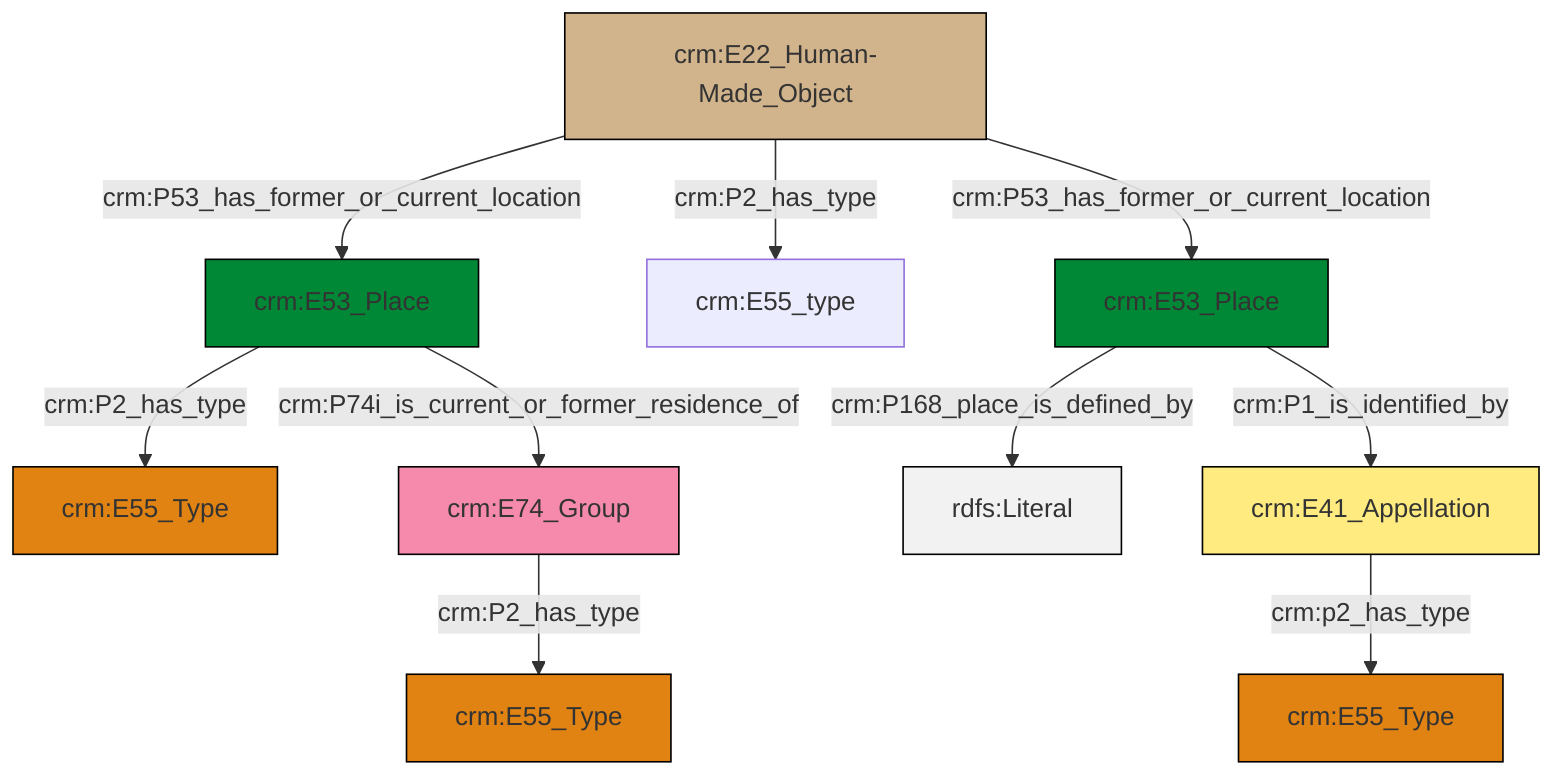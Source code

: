 graph TD
classDef Literal fill:#f2f2f2,stroke:#000000;
classDef CRM_Entity fill:#FFFFFF,stroke:#000000;
classDef Temporal_Entity fill:#00C9E6, stroke:#000000;
classDef Type fill:#E18312, stroke:#000000;
classDef Time-Span fill:#2C9C91, stroke:#000000;
classDef Appellation fill:#FFEB7F, stroke:#000000;
classDef Place fill:#008836, stroke:#000000;
classDef Persistent_Item fill:#B266B2, stroke:#000000;
classDef Conceptual_Object fill:#FFD700, stroke:#000000;
classDef Physical_Thing fill:#D2B48C, stroke:#000000;
classDef Actor fill:#f58aad, stroke:#000000;
classDef PC_Classes fill:#4ce600, stroke:#000000;
classDef Multi fill:#cccccc,stroke:#000000;

6["crm:E41_Appellation"]:::Appellation -->|crm:p2_has_type| 7["crm:E55_Type"]:::Type
4["crm:E53_Place"]:::Place -->|crm:P168_place_is_defined_by| 8[rdfs:Literal]:::Literal
16["crm:E22_Human-Made_Object"]:::Physical_Thing -->|crm:P2_has_type| 14["crm:E55_type"]:::Default
4["crm:E53_Place"]:::Place -->|crm:P1_is_identified_by| 6["crm:E41_Appellation"]:::Appellation
16["crm:E22_Human-Made_Object"]:::Physical_Thing -->|crm:P53_has_former_or_current_location| 17["crm:E53_Place"]:::Place
16["crm:E22_Human-Made_Object"]:::Physical_Thing -->|crm:P53_has_former_or_current_location| 4["crm:E53_Place"]:::Place
12["crm:E74_Group"]:::Actor -->|crm:P2_has_type| 0["crm:E55_Type"]:::Type
17["crm:E53_Place"]:::Place -->|crm:P2_has_type| 2["crm:E55_Type"]:::Type
17["crm:E53_Place"]:::Place -->|crm:P74i_is_current_or_former_residence_of| 12["crm:E74_Group"]:::Actor